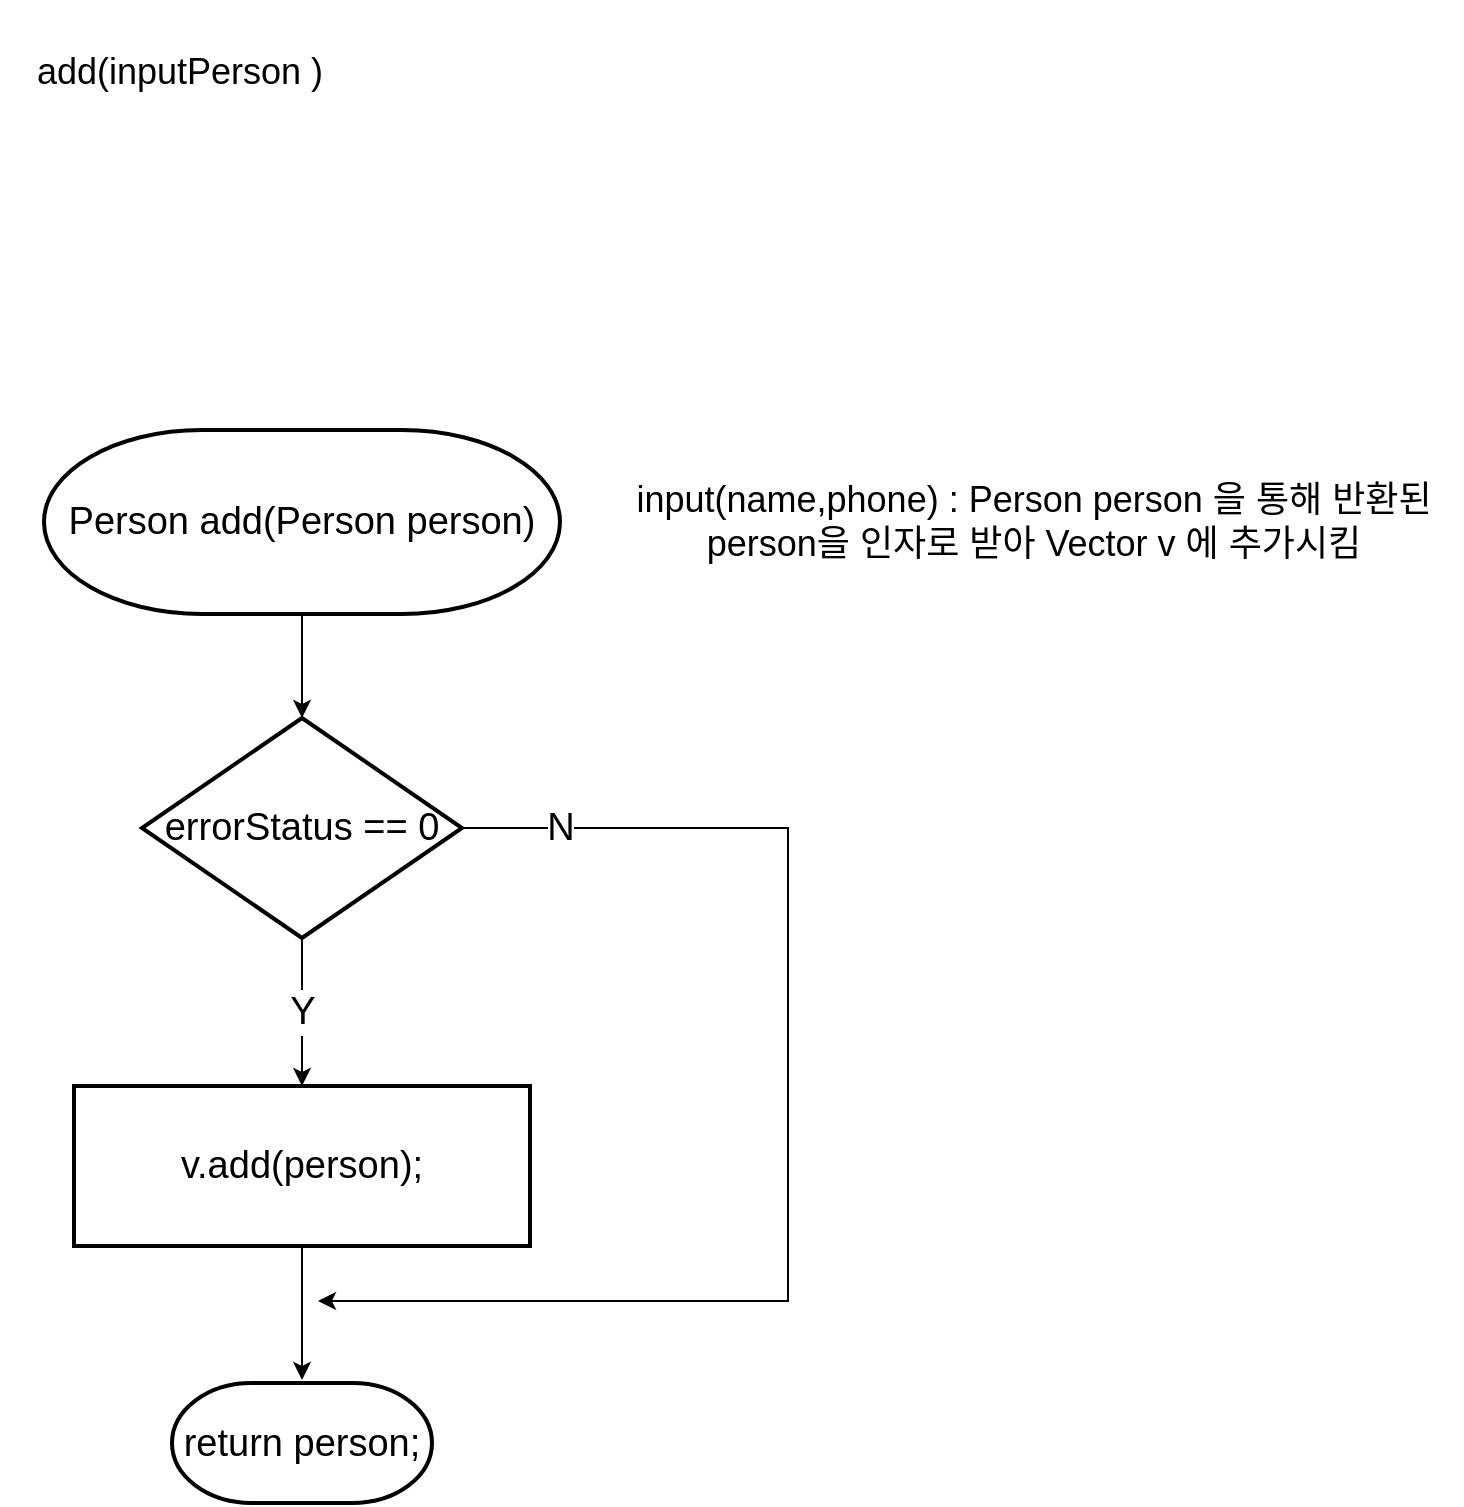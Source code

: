 <mxfile version="14.4.8" type="github">
  <diagram id="C5RBs43oDa-KdzZeNtuy" name="Page-1">
    <mxGraphModel dx="1689" dy="1091" grid="0" gridSize="10" guides="1" tooltips="1" connect="1" arrows="1" fold="1" page="1" pageScale="1" pageWidth="827" pageHeight="1169" math="0" shadow="0">
      <root>
        <mxCell id="WIyWlLk6GJQsqaUBKTNV-0" />
        <mxCell id="WIyWlLk6GJQsqaUBKTNV-1" parent="WIyWlLk6GJQsqaUBKTNV-0" />
        <mxCell id="3ypU410p7wPXYqtJwQ9o-29" value="&amp;nbsp;&lt;br style=&quot;font-size: 18px;&quot;&gt;add(&lt;span style=&quot;font-size: 18px;&quot;&gt;inputPerson&amp;nbsp;&lt;/span&gt;)" style="text;html=1;strokeColor=none;fillColor=none;align=center;verticalAlign=middle;whiteSpace=wrap;rounded=0;fontSize=18;" parent="WIyWlLk6GJQsqaUBKTNV-1" vertex="1">
          <mxGeometry x="68" y="55" width="180" height="50" as="geometry" />
        </mxCell>
        <mxCell id="reitDFusQjgnBDLwJrl5-4" value="" style="edgeStyle=orthogonalEdgeStyle;rounded=0;orthogonalLoop=1;jettySize=auto;html=1;fontSize=19;" edge="1" parent="WIyWlLk6GJQsqaUBKTNV-1" source="reitDFusQjgnBDLwJrl5-5" target="reitDFusQjgnBDLwJrl5-13">
          <mxGeometry relative="1" as="geometry" />
        </mxCell>
        <mxCell id="reitDFusQjgnBDLwJrl5-5" value="&lt;span style=&quot;text-align: left ; font-size: 19px&quot;&gt;Person add(Person person)&lt;/span&gt;" style="strokeWidth=2;html=1;shape=mxgraph.flowchart.terminator;whiteSpace=wrap;fontSize=19;" vertex="1" parent="WIyWlLk6GJQsqaUBKTNV-1">
          <mxGeometry x="90" y="270" width="258" height="92" as="geometry" />
        </mxCell>
        <mxCell id="reitDFusQjgnBDLwJrl5-6" value="return person;" style="strokeWidth=2;html=1;shape=mxgraph.flowchart.terminator;whiteSpace=wrap;fontSize=19;" vertex="1" parent="WIyWlLk6GJQsqaUBKTNV-1">
          <mxGeometry x="154" y="746.5" width="130" height="60" as="geometry" />
        </mxCell>
        <mxCell id="reitDFusQjgnBDLwJrl5-9" style="edgeStyle=orthogonalEdgeStyle;rounded=0;orthogonalLoop=1;jettySize=auto;html=1;entryX=0.5;entryY=0;entryDx=0;entryDy=0;fontSize=19;" edge="1" parent="WIyWlLk6GJQsqaUBKTNV-1" source="reitDFusQjgnBDLwJrl5-10">
          <mxGeometry relative="1" as="geometry">
            <mxPoint x="219" y="745" as="targetPoint" />
          </mxGeometry>
        </mxCell>
        <mxCell id="reitDFusQjgnBDLwJrl5-10" value="&lt;p style=&quot;line-height: 140% ; font-size: 19px&quot;&gt;&lt;span style=&quot;font-size: 19px&quot;&gt;v.add(&lt;font face=&quot;helvetica&quot;&gt;person&lt;/font&gt;&lt;/span&gt;&lt;span style=&quot;font-size: 19px&quot;&gt;);&lt;/span&gt;&lt;br style=&quot;font-size: 19px&quot;&gt;&lt;/p&gt;" style="rounded=1;whiteSpace=wrap;html=1;absoluteArcSize=1;arcSize=0;strokeWidth=2;align=center;fontSize=19;" vertex="1" parent="WIyWlLk6GJQsqaUBKTNV-1">
          <mxGeometry x="105" y="598" width="228" height="80" as="geometry" />
        </mxCell>
        <mxCell id="reitDFusQjgnBDLwJrl5-11" value="Y" style="edgeStyle=orthogonalEdgeStyle;rounded=0;orthogonalLoop=1;jettySize=auto;html=1;entryX=0.5;entryY=0;entryDx=0;entryDy=0;fontSize=19;exitX=0.5;exitY=1;exitDx=0;exitDy=0;exitPerimeter=0;" edge="1" parent="WIyWlLk6GJQsqaUBKTNV-1" source="reitDFusQjgnBDLwJrl5-13" target="reitDFusQjgnBDLwJrl5-10">
          <mxGeometry relative="1" as="geometry">
            <mxPoint x="274.067" y="667" as="sourcePoint" />
          </mxGeometry>
        </mxCell>
        <mxCell id="reitDFusQjgnBDLwJrl5-12" value="N" style="edgeStyle=orthogonalEdgeStyle;rounded=0;orthogonalLoop=1;jettySize=auto;html=1;exitX=1;exitY=0.5;exitDx=0;exitDy=0;exitPerimeter=0;fontSize=19;" edge="1" parent="WIyWlLk6GJQsqaUBKTNV-1" source="reitDFusQjgnBDLwJrl5-13">
          <mxGeometry x="-0.845" relative="1" as="geometry">
            <mxPoint x="227" y="705.5" as="targetPoint" />
            <Array as="points">
              <mxPoint x="462" y="469.5" />
              <mxPoint x="462" y="705.5" />
            </Array>
            <mxPoint as="offset" />
          </mxGeometry>
        </mxCell>
        <mxCell id="reitDFusQjgnBDLwJrl5-13" value="errorStatus == 0" style="strokeWidth=2;html=1;shape=mxgraph.flowchart.decision;whiteSpace=wrap;fontSize=19;" vertex="1" parent="WIyWlLk6GJQsqaUBKTNV-1">
          <mxGeometry x="139" y="414" width="160" height="110" as="geometry" />
        </mxCell>
        <mxCell id="reitDFusQjgnBDLwJrl5-14" value="input(name,phone) : Person person 을 통해 반환된 &lt;br&gt;person을 인자로 받아 Vector v 에 추가시킴" style="text;html=1;strokeColor=none;fillColor=none;align=center;verticalAlign=middle;whiteSpace=wrap;rounded=0;fontSize=18;" vertex="1" parent="WIyWlLk6GJQsqaUBKTNV-1">
          <mxGeometry x="371" y="253.5" width="428" height="125" as="geometry" />
        </mxCell>
      </root>
    </mxGraphModel>
  </diagram>
</mxfile>

